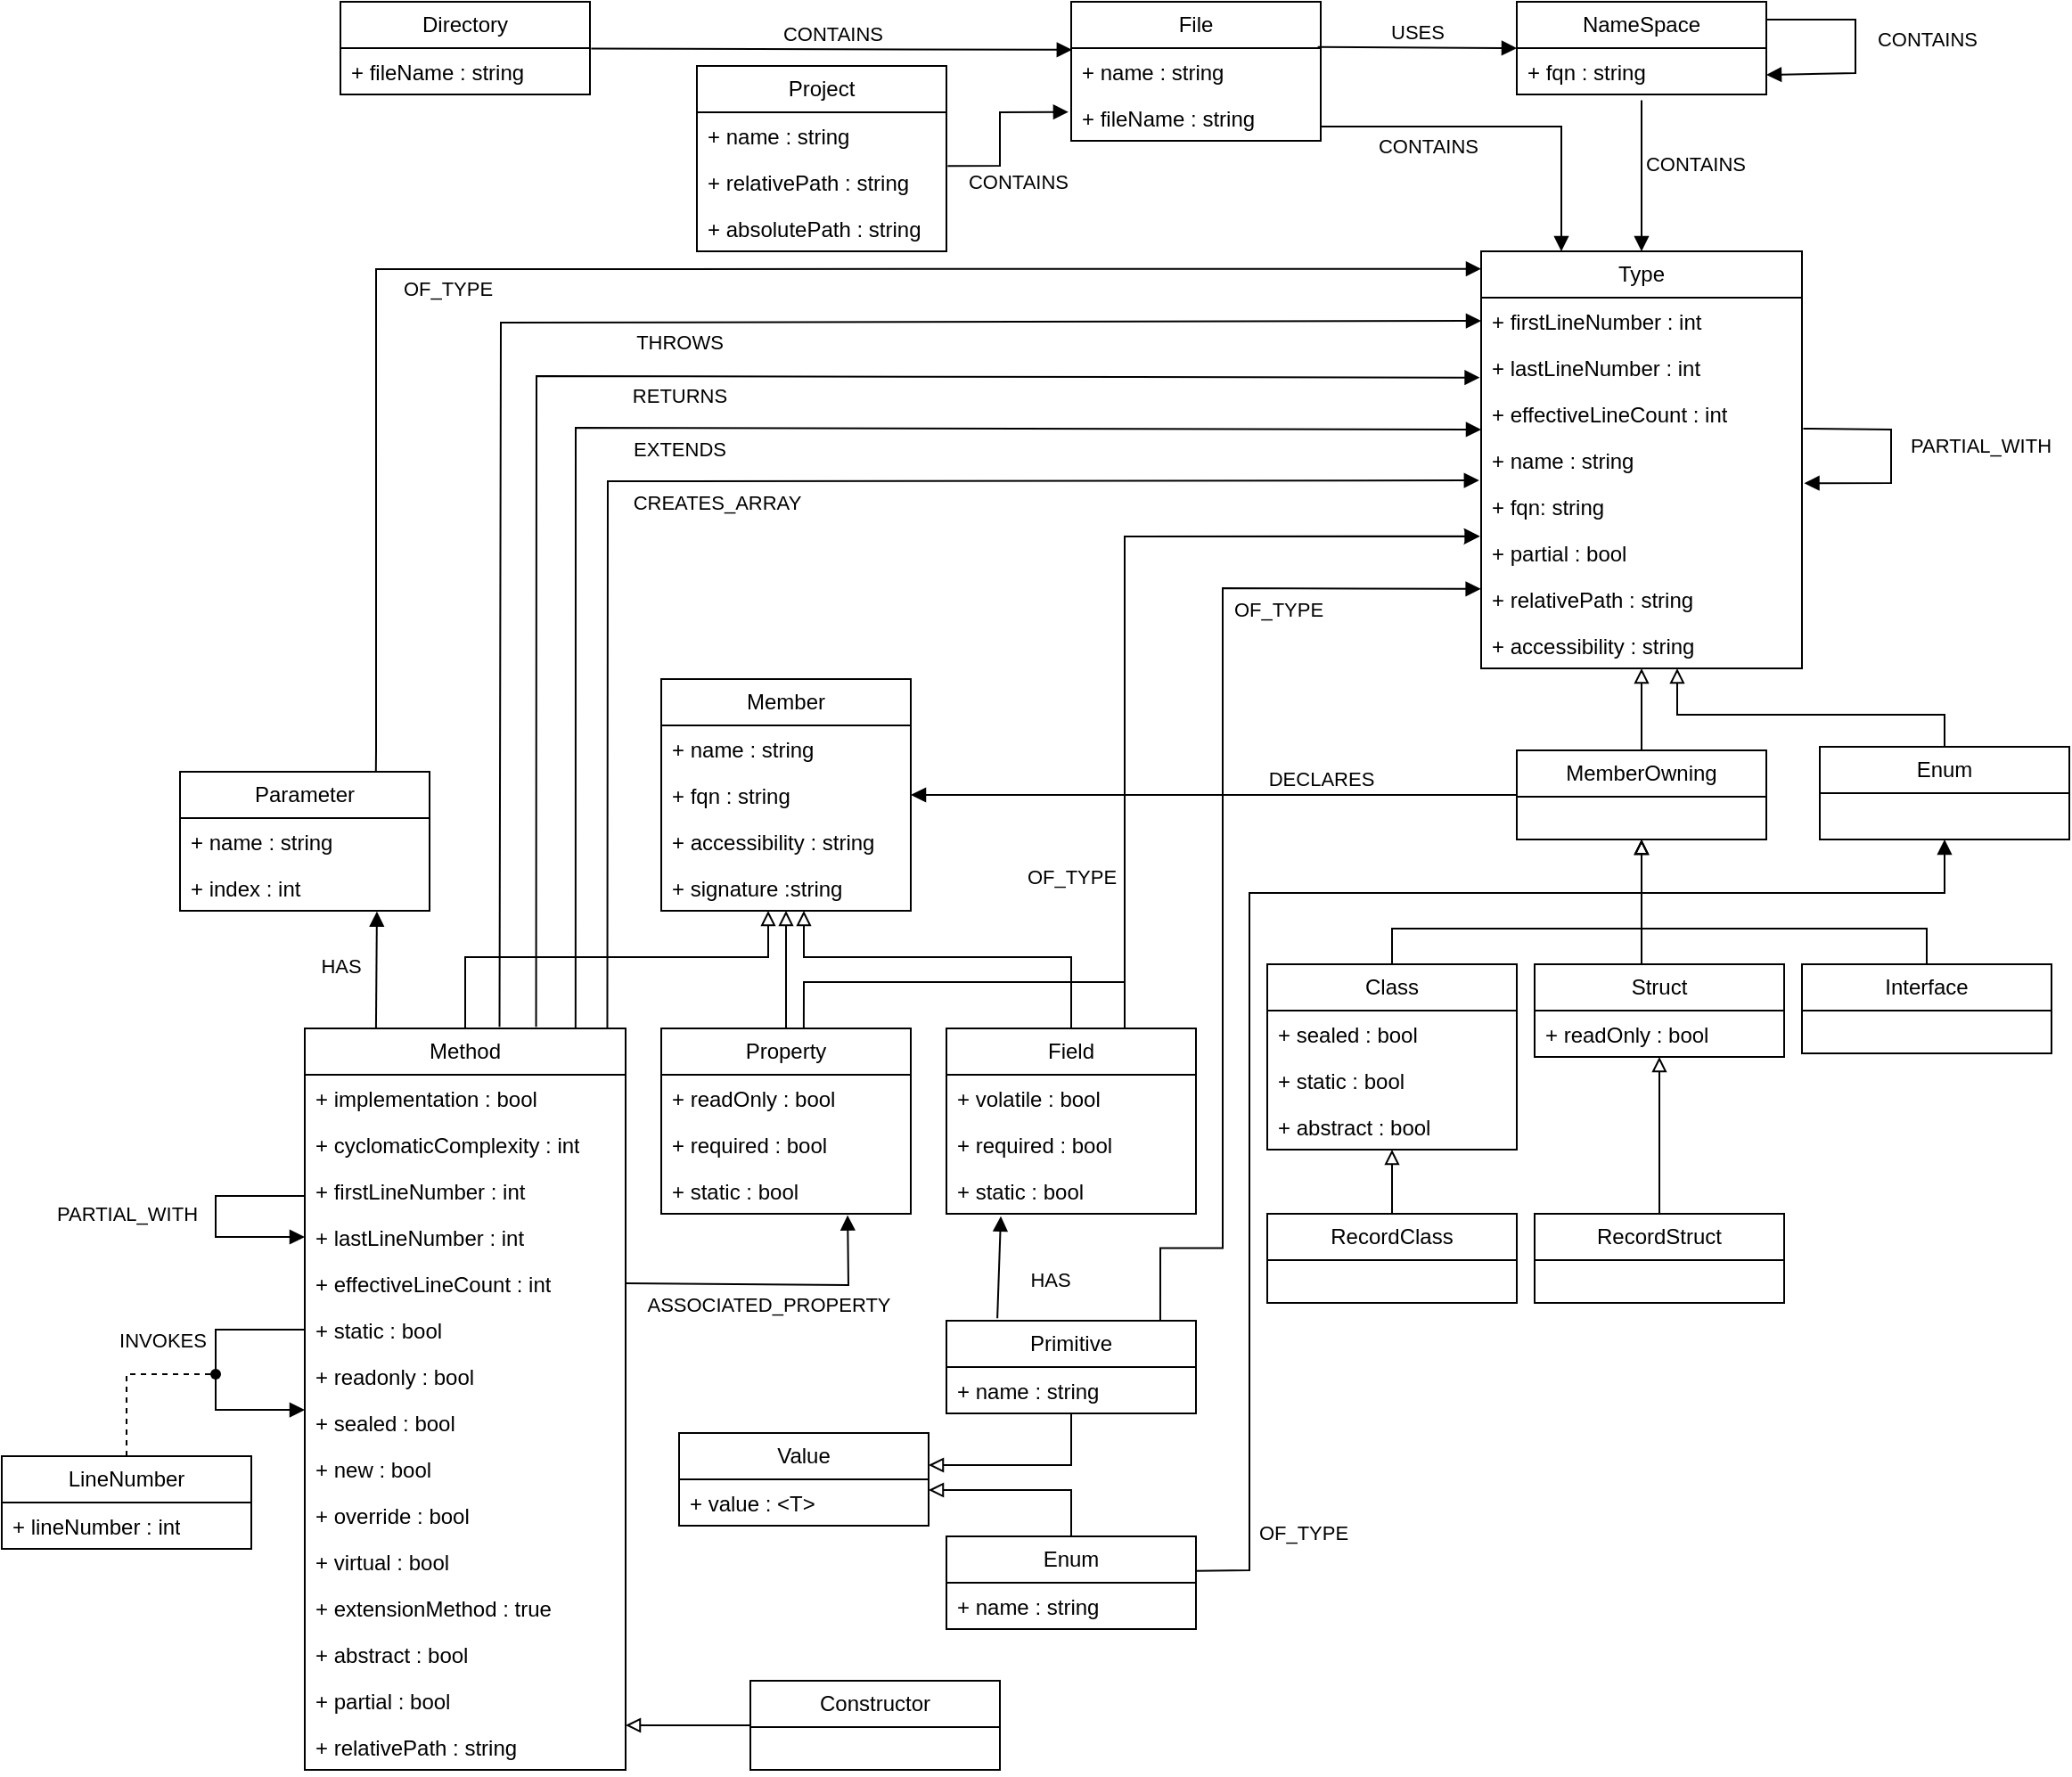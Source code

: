 <mxfile version="24.4.0" type="device">
  <diagram id="C5RBs43oDa-KdzZeNtuy" name="Page-1">
    <mxGraphModel dx="2389" dy="2014" grid="1" gridSize="10" guides="1" tooltips="1" connect="1" arrows="1" fold="1" page="1" pageScale="1" pageWidth="827" pageHeight="1169" math="0" shadow="0">
      <root>
        <mxCell id="WIyWlLk6GJQsqaUBKTNV-0" />
        <mxCell id="WIyWlLk6GJQsqaUBKTNV-1" parent="WIyWlLk6GJQsqaUBKTNV-0" />
        <mxCell id="BYFHXTLkIRluyruA3xxx-0" value="Type" style="swimlane;fontStyle=0;childLayout=stackLayout;horizontal=1;startSize=26;fillColor=none;horizontalStack=0;resizeParent=1;resizeParentMax=0;resizeLast=0;collapsible=1;marginBottom=0;whiteSpace=wrap;html=1;" parent="WIyWlLk6GJQsqaUBKTNV-1" vertex="1">
          <mxGeometry x="120" y="-20" width="180" height="234" as="geometry" />
        </mxCell>
        <mxCell id="BYFHXTLkIRluyruA3xxx-3" value="+ firstLineNumber : int" style="text;strokeColor=none;fillColor=none;align=left;verticalAlign=top;spacingLeft=4;spacingRight=4;overflow=hidden;rotatable=0;points=[[0,0.5],[1,0.5]];portConstraint=eastwest;whiteSpace=wrap;html=1;" parent="BYFHXTLkIRluyruA3xxx-0" vertex="1">
          <mxGeometry y="26" width="180" height="26" as="geometry" />
        </mxCell>
        <mxCell id="BYFHXTLkIRluyruA3xxx-2" value="+ lastLineNumber : int" style="text;strokeColor=none;fillColor=none;align=left;verticalAlign=top;spacingLeft=4;spacingRight=4;overflow=hidden;rotatable=0;points=[[0,0.5],[1,0.5]];portConstraint=eastwest;whiteSpace=wrap;html=1;" parent="BYFHXTLkIRluyruA3xxx-0" vertex="1">
          <mxGeometry y="52" width="180" height="26" as="geometry" />
        </mxCell>
        <mxCell id="BYFHXTLkIRluyruA3xxx-1" value="+ effectiveLineCount : int" style="text;strokeColor=none;fillColor=none;align=left;verticalAlign=top;spacingLeft=4;spacingRight=4;overflow=hidden;rotatable=0;points=[[0,0.5],[1,0.5]];portConstraint=eastwest;whiteSpace=wrap;html=1;" parent="BYFHXTLkIRluyruA3xxx-0" vertex="1">
          <mxGeometry y="78" width="180" height="26" as="geometry" />
        </mxCell>
        <mxCell id="BYFHXTLkIRluyruA3xxx-56" value="+ name : string" style="text;strokeColor=none;fillColor=none;align=left;verticalAlign=top;spacingLeft=4;spacingRight=4;overflow=hidden;rotatable=0;points=[[0,0.5],[1,0.5]];portConstraint=eastwest;whiteSpace=wrap;html=1;" parent="BYFHXTLkIRluyruA3xxx-0" vertex="1">
          <mxGeometry y="104" width="180" height="26" as="geometry" />
        </mxCell>
        <mxCell id="BYFHXTLkIRluyruA3xxx-57" value="+ fqn: string" style="text;strokeColor=none;fillColor=none;align=left;verticalAlign=top;spacingLeft=4;spacingRight=4;overflow=hidden;rotatable=0;points=[[0,0.5],[1,0.5]];portConstraint=eastwest;whiteSpace=wrap;html=1;" parent="BYFHXTLkIRluyruA3xxx-0" vertex="1">
          <mxGeometry y="130" width="180" height="26" as="geometry" />
        </mxCell>
        <mxCell id="BYFHXTLkIRluyruA3xxx-58" value="+ partial : bool" style="text;strokeColor=none;fillColor=none;align=left;verticalAlign=top;spacingLeft=4;spacingRight=4;overflow=hidden;rotatable=0;points=[[0,0.5],[1,0.5]];portConstraint=eastwest;whiteSpace=wrap;html=1;" parent="BYFHXTLkIRluyruA3xxx-0" vertex="1">
          <mxGeometry y="156" width="180" height="26" as="geometry" />
        </mxCell>
        <mxCell id="BYFHXTLkIRluyruA3xxx-59" value="+ relativePath : string" style="text;strokeColor=none;fillColor=none;align=left;verticalAlign=top;spacingLeft=4;spacingRight=4;overflow=hidden;rotatable=0;points=[[0,0.5],[1,0.5]];portConstraint=eastwest;whiteSpace=wrap;html=1;" parent="BYFHXTLkIRluyruA3xxx-0" vertex="1">
          <mxGeometry y="182" width="180" height="26" as="geometry" />
        </mxCell>
        <mxCell id="BYFHXTLkIRluyruA3xxx-60" value="+ accessibility : string" style="text;strokeColor=none;fillColor=none;align=left;verticalAlign=top;spacingLeft=4;spacingRight=4;overflow=hidden;rotatable=0;points=[[0,0.5],[1,0.5]];portConstraint=eastwest;whiteSpace=wrap;html=1;" parent="BYFHXTLkIRluyruA3xxx-0" vertex="1">
          <mxGeometry y="208" width="180" height="26" as="geometry" />
        </mxCell>
        <mxCell id="BYFHXTLkIRluyruA3xxx-169" value="PARTIAL_WITH" style="html=1;verticalAlign=bottom;endArrow=block;curved=0;rounded=0;exitX=1.004;exitY=0.825;exitDx=0;exitDy=0;exitPerimeter=0;entryX=1.007;entryY=1.004;entryDx=0;entryDy=0;entryPerimeter=0;" parent="BYFHXTLkIRluyruA3xxx-0" source="BYFHXTLkIRluyruA3xxx-1" target="BYFHXTLkIRluyruA3xxx-56" edge="1">
          <mxGeometry x="0.051" y="50" width="80" relative="1" as="geometry">
            <mxPoint x="200" y="120" as="sourcePoint" />
            <mxPoint x="280" y="120" as="targetPoint" />
            <Array as="points">
              <mxPoint x="230" y="100" />
              <mxPoint x="230" y="130" />
            </Array>
            <mxPoint as="offset" />
          </mxGeometry>
        </mxCell>
        <mxCell id="BYFHXTLkIRluyruA3xxx-19" style="edgeStyle=orthogonalEdgeStyle;rounded=0;orthogonalLoop=1;jettySize=auto;html=1;endArrow=block;endFill=0;" parent="WIyWlLk6GJQsqaUBKTNV-1" source="BYFHXTLkIRluyruA3xxx-14" target="BYFHXTLkIRluyruA3xxx-0" edge="1">
          <mxGeometry relative="1" as="geometry" />
        </mxCell>
        <mxCell id="BYFHXTLkIRluyruA3xxx-14" value="Member&lt;span style=&quot;background-color: initial;&quot;&gt;Owning&lt;/span&gt;" style="swimlane;fontStyle=0;childLayout=stackLayout;horizontal=1;startSize=26;fillColor=none;horizontalStack=0;resizeParent=1;resizeParentMax=0;resizeLast=0;collapsible=1;marginBottom=0;whiteSpace=wrap;html=1;" parent="WIyWlLk6GJQsqaUBKTNV-1" vertex="1">
          <mxGeometry x="140" y="260" width="140" height="50" as="geometry" />
        </mxCell>
        <mxCell id="BYFHXTLkIRluyruA3xxx-32" style="edgeStyle=orthogonalEdgeStyle;rounded=0;orthogonalLoop=1;jettySize=auto;html=1;endArrow=block;endFill=0;" parent="WIyWlLk6GJQsqaUBKTNV-1" source="BYFHXTLkIRluyruA3xxx-20" target="BYFHXTLkIRluyruA3xxx-23" edge="1">
          <mxGeometry relative="1" as="geometry" />
        </mxCell>
        <mxCell id="BYFHXTLkIRluyruA3xxx-20" value="RecordClass" style="swimlane;fontStyle=0;childLayout=stackLayout;horizontal=1;startSize=26;fillColor=none;horizontalStack=0;resizeParent=1;resizeParentMax=0;resizeLast=0;collapsible=1;marginBottom=0;whiteSpace=wrap;html=1;" parent="WIyWlLk6GJQsqaUBKTNV-1" vertex="1">
          <mxGeometry y="520" width="140" height="50" as="geometry" />
        </mxCell>
        <mxCell id="BYFHXTLkIRluyruA3xxx-30" style="edgeStyle=orthogonalEdgeStyle;rounded=0;orthogonalLoop=1;jettySize=auto;html=1;exitX=0.5;exitY=0;exitDx=0;exitDy=0;endArrow=block;endFill=0;" parent="WIyWlLk6GJQsqaUBKTNV-1" source="BYFHXTLkIRluyruA3xxx-21" target="BYFHXTLkIRluyruA3xxx-14" edge="1">
          <mxGeometry relative="1" as="geometry">
            <Array as="points">
              <mxPoint x="370" y="360" />
              <mxPoint x="210" y="360" />
            </Array>
          </mxGeometry>
        </mxCell>
        <mxCell id="BYFHXTLkIRluyruA3xxx-21" value="Interface" style="swimlane;fontStyle=0;childLayout=stackLayout;horizontal=1;startSize=26;fillColor=none;horizontalStack=0;resizeParent=1;resizeParentMax=0;resizeLast=0;collapsible=1;marginBottom=0;whiteSpace=wrap;html=1;" parent="WIyWlLk6GJQsqaUBKTNV-1" vertex="1">
          <mxGeometry x="300" y="380" width="140" height="50" as="geometry" />
        </mxCell>
        <mxCell id="BYFHXTLkIRluyruA3xxx-28" style="edgeStyle=orthogonalEdgeStyle;rounded=0;orthogonalLoop=1;jettySize=auto;html=1;endArrow=block;endFill=0;" parent="WIyWlLk6GJQsqaUBKTNV-1" source="BYFHXTLkIRluyruA3xxx-22" target="BYFHXTLkIRluyruA3xxx-14" edge="1">
          <mxGeometry relative="1" as="geometry">
            <Array as="points">
              <mxPoint x="210" y="360" />
              <mxPoint x="210" y="360" />
            </Array>
          </mxGeometry>
        </mxCell>
        <mxCell id="BYFHXTLkIRluyruA3xxx-22" value="Struct" style="swimlane;fontStyle=0;childLayout=stackLayout;horizontal=1;startSize=26;fillColor=none;horizontalStack=0;resizeParent=1;resizeParentMax=0;resizeLast=0;collapsible=1;marginBottom=0;whiteSpace=wrap;html=1;" parent="WIyWlLk6GJQsqaUBKTNV-1" vertex="1">
          <mxGeometry x="150" y="380" width="140" height="52" as="geometry" />
        </mxCell>
        <mxCell id="BYFHXTLkIRluyruA3xxx-41" value="+ readOnly : bool" style="text;strokeColor=none;fillColor=none;align=left;verticalAlign=top;spacingLeft=4;spacingRight=4;overflow=hidden;rotatable=0;points=[[0,0.5],[1,0.5]];portConstraint=eastwest;whiteSpace=wrap;html=1;" parent="BYFHXTLkIRluyruA3xxx-22" vertex="1">
          <mxGeometry y="26" width="140" height="26" as="geometry" />
        </mxCell>
        <mxCell id="BYFHXTLkIRluyruA3xxx-29" style="edgeStyle=orthogonalEdgeStyle;rounded=0;orthogonalLoop=1;jettySize=auto;html=1;endArrow=block;endFill=0;" parent="WIyWlLk6GJQsqaUBKTNV-1" source="BYFHXTLkIRluyruA3xxx-23" target="BYFHXTLkIRluyruA3xxx-14" edge="1">
          <mxGeometry relative="1" as="geometry">
            <Array as="points">
              <mxPoint x="70" y="360" />
              <mxPoint x="210" y="360" />
            </Array>
          </mxGeometry>
        </mxCell>
        <mxCell id="BYFHXTLkIRluyruA3xxx-23" value="Class" style="swimlane;fontStyle=0;childLayout=stackLayout;horizontal=1;startSize=26;fillColor=none;horizontalStack=0;resizeParent=1;resizeParentMax=0;resizeLast=0;collapsible=1;marginBottom=0;whiteSpace=wrap;html=1;" parent="WIyWlLk6GJQsqaUBKTNV-1" vertex="1">
          <mxGeometry y="380" width="140" height="104" as="geometry" />
        </mxCell>
        <mxCell id="BYFHXTLkIRluyruA3xxx-43" value="+ sealed : bool&lt;div&gt;&lt;br&gt;&lt;/div&gt;" style="text;strokeColor=none;fillColor=none;align=left;verticalAlign=top;spacingLeft=4;spacingRight=4;overflow=hidden;rotatable=0;points=[[0,0.5],[1,0.5]];portConstraint=eastwest;whiteSpace=wrap;html=1;" parent="BYFHXTLkIRluyruA3xxx-23" vertex="1">
          <mxGeometry y="26" width="140" height="26" as="geometry" />
        </mxCell>
        <mxCell id="BYFHXTLkIRluyruA3xxx-47" value="&lt;div&gt;+ s&lt;span style=&quot;background-color: initial;&quot;&gt;tatic : bool&lt;/span&gt;&lt;/div&gt;" style="text;strokeColor=none;fillColor=none;align=left;verticalAlign=top;spacingLeft=4;spacingRight=4;overflow=hidden;rotatable=0;points=[[0,0.5],[1,0.5]];portConstraint=eastwest;whiteSpace=wrap;html=1;" parent="BYFHXTLkIRluyruA3xxx-23" vertex="1">
          <mxGeometry y="52" width="140" height="26" as="geometry" />
        </mxCell>
        <mxCell id="BYFHXTLkIRluyruA3xxx-48" value="&lt;div&gt;+ abstract : bool&lt;/div&gt;" style="text;strokeColor=none;fillColor=none;align=left;verticalAlign=top;spacingLeft=4;spacingRight=4;overflow=hidden;rotatable=0;points=[[0,0.5],[1,0.5]];portConstraint=eastwest;whiteSpace=wrap;html=1;" parent="BYFHXTLkIRluyruA3xxx-23" vertex="1">
          <mxGeometry y="78" width="140" height="26" as="geometry" />
        </mxCell>
        <mxCell id="BYFHXTLkIRluyruA3xxx-31" style="edgeStyle=orthogonalEdgeStyle;rounded=0;orthogonalLoop=1;jettySize=auto;html=1;endArrow=block;endFill=0;" parent="WIyWlLk6GJQsqaUBKTNV-1" source="BYFHXTLkIRluyruA3xxx-24" target="BYFHXTLkIRluyruA3xxx-22" edge="1">
          <mxGeometry relative="1" as="geometry" />
        </mxCell>
        <mxCell id="BYFHXTLkIRluyruA3xxx-24" value="RecordStruct" style="swimlane;fontStyle=0;childLayout=stackLayout;horizontal=1;startSize=26;fillColor=none;horizontalStack=0;resizeParent=1;resizeParentMax=0;resizeLast=0;collapsible=1;marginBottom=0;whiteSpace=wrap;html=1;" parent="WIyWlLk6GJQsqaUBKTNV-1" vertex="1">
          <mxGeometry x="150" y="520" width="140" height="50" as="geometry" />
        </mxCell>
        <mxCell id="BYFHXTLkIRluyruA3xxx-50" value="Member" style="swimlane;fontStyle=0;childLayout=stackLayout;horizontal=1;startSize=26;fillColor=none;horizontalStack=0;resizeParent=1;resizeParentMax=0;resizeLast=0;collapsible=1;marginBottom=0;whiteSpace=wrap;html=1;" parent="WIyWlLk6GJQsqaUBKTNV-1" vertex="1">
          <mxGeometry x="-340" y="220" width="140" height="130" as="geometry" />
        </mxCell>
        <mxCell id="BYFHXTLkIRluyruA3xxx-52" value="+ name : string" style="text;strokeColor=none;fillColor=none;align=left;verticalAlign=top;spacingLeft=4;spacingRight=4;overflow=hidden;rotatable=0;points=[[0,0.5],[1,0.5]];portConstraint=eastwest;whiteSpace=wrap;html=1;" parent="BYFHXTLkIRluyruA3xxx-50" vertex="1">
          <mxGeometry y="26" width="140" height="26" as="geometry" />
        </mxCell>
        <mxCell id="BYFHXTLkIRluyruA3xxx-79" value="+ fqn : string" style="text;strokeColor=none;fillColor=none;align=left;verticalAlign=top;spacingLeft=4;spacingRight=4;overflow=hidden;rotatable=0;points=[[0,0.5],[1,0.5]];portConstraint=eastwest;whiteSpace=wrap;html=1;" parent="BYFHXTLkIRluyruA3xxx-50" vertex="1">
          <mxGeometry y="52" width="140" height="26" as="geometry" />
        </mxCell>
        <mxCell id="BYFHXTLkIRluyruA3xxx-80" value="+ accessibility : string" style="text;strokeColor=none;fillColor=none;align=left;verticalAlign=top;spacingLeft=4;spacingRight=4;overflow=hidden;rotatable=0;points=[[0,0.5],[1,0.5]];portConstraint=eastwest;whiteSpace=wrap;html=1;" parent="BYFHXTLkIRluyruA3xxx-50" vertex="1">
          <mxGeometry y="78" width="140" height="26" as="geometry" />
        </mxCell>
        <mxCell id="BYFHXTLkIRluyruA3xxx-81" value="+ signature :string" style="text;strokeColor=none;fillColor=none;align=left;verticalAlign=top;spacingLeft=4;spacingRight=4;overflow=hidden;rotatable=0;points=[[0,0.5],[1,0.5]];portConstraint=eastwest;whiteSpace=wrap;html=1;" parent="BYFHXTLkIRluyruA3xxx-50" vertex="1">
          <mxGeometry y="104" width="140" height="26" as="geometry" />
        </mxCell>
        <mxCell id="BYFHXTLkIRluyruA3xxx-55" value="DECLARES" style="html=1;verticalAlign=bottom;endArrow=block;curved=0;rounded=0;" parent="WIyWlLk6GJQsqaUBKTNV-1" source="BYFHXTLkIRluyruA3xxx-14" target="BYFHXTLkIRluyruA3xxx-50" edge="1">
          <mxGeometry x="-0.353" width="80" relative="1" as="geometry">
            <mxPoint x="-70" y="290" as="sourcePoint" />
            <mxPoint x="10" y="290" as="targetPoint" />
            <mxPoint as="offset" />
          </mxGeometry>
        </mxCell>
        <mxCell id="BYFHXTLkIRluyruA3xxx-77" style="edgeStyle=orthogonalEdgeStyle;rounded=0;orthogonalLoop=1;jettySize=auto;html=1;endArrow=block;endFill=0;" parent="WIyWlLk6GJQsqaUBKTNV-1" source="BYFHXTLkIRluyruA3xxx-63" target="BYFHXTLkIRluyruA3xxx-50" edge="1">
          <mxGeometry relative="1" as="geometry">
            <Array as="points">
              <mxPoint x="-110" y="376" />
              <mxPoint x="-260" y="376" />
            </Array>
          </mxGeometry>
        </mxCell>
        <mxCell id="BYFHXTLkIRluyruA3xxx-83" style="edgeStyle=orthogonalEdgeStyle;rounded=0;orthogonalLoop=1;jettySize=auto;html=1;entryX=-0.004;entryY=0.153;entryDx=0;entryDy=0;entryPerimeter=0;exitX=0.75;exitY=0;exitDx=0;exitDy=0;" parent="WIyWlLk6GJQsqaUBKTNV-1" source="BYFHXTLkIRluyruA3xxx-63" target="BYFHXTLkIRluyruA3xxx-58" edge="1">
          <mxGeometry relative="1" as="geometry">
            <mxPoint x="-100" y="402" as="sourcePoint" />
            <mxPoint x="100" y="130" as="targetPoint" />
            <Array as="points">
              <mxPoint x="-80" y="416" />
              <mxPoint x="-80" y="140" />
            </Array>
          </mxGeometry>
        </mxCell>
        <mxCell id="BYFHXTLkIRluyruA3xxx-63" value="Field" style="swimlane;fontStyle=0;childLayout=stackLayout;horizontal=1;startSize=26;fillColor=none;horizontalStack=0;resizeParent=1;resizeParentMax=0;resizeLast=0;collapsible=1;marginBottom=0;whiteSpace=wrap;html=1;" parent="WIyWlLk6GJQsqaUBKTNV-1" vertex="1">
          <mxGeometry x="-180" y="416" width="140" height="104" as="geometry" />
        </mxCell>
        <mxCell id="BYFHXTLkIRluyruA3xxx-64" value="+ volatile : bool" style="text;strokeColor=none;fillColor=none;align=left;verticalAlign=top;spacingLeft=4;spacingRight=4;overflow=hidden;rotatable=0;points=[[0,0.5],[1,0.5]];portConstraint=eastwest;whiteSpace=wrap;html=1;" parent="BYFHXTLkIRluyruA3xxx-63" vertex="1">
          <mxGeometry y="26" width="140" height="26" as="geometry" />
        </mxCell>
        <mxCell id="BYFHXTLkIRluyruA3xxx-65" value="+ required : bool" style="text;strokeColor=none;fillColor=none;align=left;verticalAlign=top;spacingLeft=4;spacingRight=4;overflow=hidden;rotatable=0;points=[[0,0.5],[1,0.5]];portConstraint=eastwest;whiteSpace=wrap;html=1;" parent="BYFHXTLkIRluyruA3xxx-63" vertex="1">
          <mxGeometry y="52" width="140" height="26" as="geometry" />
        </mxCell>
        <mxCell id="BYFHXTLkIRluyruA3xxx-66" value="+ static : bool" style="text;strokeColor=none;fillColor=none;align=left;verticalAlign=top;spacingLeft=4;spacingRight=4;overflow=hidden;rotatable=0;points=[[0,0.5],[1,0.5]];portConstraint=eastwest;whiteSpace=wrap;html=1;" parent="BYFHXTLkIRluyruA3xxx-63" vertex="1">
          <mxGeometry y="78" width="140" height="26" as="geometry" />
        </mxCell>
        <mxCell id="BYFHXTLkIRluyruA3xxx-76" style="edgeStyle=orthogonalEdgeStyle;rounded=0;orthogonalLoop=1;jettySize=auto;html=1;endArrow=block;endFill=0;" parent="WIyWlLk6GJQsqaUBKTNV-1" source="BYFHXTLkIRluyruA3xxx-67" target="BYFHXTLkIRluyruA3xxx-50" edge="1">
          <mxGeometry relative="1" as="geometry">
            <Array as="points">
              <mxPoint x="-270" y="396" />
              <mxPoint x="-270" y="396" />
            </Array>
          </mxGeometry>
        </mxCell>
        <mxCell id="BYFHXTLkIRluyruA3xxx-67" value="Property" style="swimlane;fontStyle=0;childLayout=stackLayout;horizontal=1;startSize=26;fillColor=none;horizontalStack=0;resizeParent=1;resizeParentMax=0;resizeLast=0;collapsible=1;marginBottom=0;whiteSpace=wrap;html=1;" parent="WIyWlLk6GJQsqaUBKTNV-1" vertex="1">
          <mxGeometry x="-340" y="416" width="140" height="104" as="geometry" />
        </mxCell>
        <mxCell id="BYFHXTLkIRluyruA3xxx-68" value="+ readOnly : bool" style="text;strokeColor=none;fillColor=none;align=left;verticalAlign=top;spacingLeft=4;spacingRight=4;overflow=hidden;rotatable=0;points=[[0,0.5],[1,0.5]];portConstraint=eastwest;whiteSpace=wrap;html=1;" parent="BYFHXTLkIRluyruA3xxx-67" vertex="1">
          <mxGeometry y="26" width="140" height="26" as="geometry" />
        </mxCell>
        <mxCell id="BYFHXTLkIRluyruA3xxx-69" value="+ required : bool" style="text;strokeColor=none;fillColor=none;align=left;verticalAlign=top;spacingLeft=4;spacingRight=4;overflow=hidden;rotatable=0;points=[[0,0.5],[1,0.5]];portConstraint=eastwest;whiteSpace=wrap;html=1;" parent="BYFHXTLkIRluyruA3xxx-67" vertex="1">
          <mxGeometry y="52" width="140" height="26" as="geometry" />
        </mxCell>
        <mxCell id="BYFHXTLkIRluyruA3xxx-70" value="+ static : bool" style="text;strokeColor=none;fillColor=none;align=left;verticalAlign=top;spacingLeft=4;spacingRight=4;overflow=hidden;rotatable=0;points=[[0,0.5],[1,0.5]];portConstraint=eastwest;whiteSpace=wrap;html=1;" parent="BYFHXTLkIRluyruA3xxx-67" vertex="1">
          <mxGeometry y="78" width="140" height="26" as="geometry" />
        </mxCell>
        <mxCell id="BYFHXTLkIRluyruA3xxx-78" style="edgeStyle=orthogonalEdgeStyle;rounded=0;orthogonalLoop=1;jettySize=auto;html=1;endArrow=block;endFill=0;" parent="WIyWlLk6GJQsqaUBKTNV-1" source="BYFHXTLkIRluyruA3xxx-71" target="BYFHXTLkIRluyruA3xxx-50" edge="1">
          <mxGeometry relative="1" as="geometry">
            <Array as="points">
              <mxPoint x="-450" y="376" />
              <mxPoint x="-280" y="376" />
            </Array>
          </mxGeometry>
        </mxCell>
        <mxCell id="BYFHXTLkIRluyruA3xxx-71" value="Method" style="swimlane;fontStyle=0;childLayout=stackLayout;horizontal=1;startSize=26;fillColor=none;horizontalStack=0;resizeParent=1;resizeParentMax=0;resizeLast=0;collapsible=1;marginBottom=0;whiteSpace=wrap;html=1;" parent="WIyWlLk6GJQsqaUBKTNV-1" vertex="1">
          <mxGeometry x="-540" y="416" width="180" height="416" as="geometry" />
        </mxCell>
        <mxCell id="BYFHXTLkIRluyruA3xxx-72" value="+ implementation : bool" style="text;strokeColor=none;fillColor=none;align=left;verticalAlign=top;spacingLeft=4;spacingRight=4;overflow=hidden;rotatable=0;points=[[0,0.5],[1,0.5]];portConstraint=eastwest;whiteSpace=wrap;html=1;" parent="BYFHXTLkIRluyruA3xxx-71" vertex="1">
          <mxGeometry y="26" width="180" height="26" as="geometry" />
        </mxCell>
        <mxCell id="BYFHXTLkIRluyruA3xxx-73" value="+ cyclomaticComplexity : int" style="text;strokeColor=none;fillColor=none;align=left;verticalAlign=top;spacingLeft=4;spacingRight=4;overflow=hidden;rotatable=0;points=[[0,0.5],[1,0.5]];portConstraint=eastwest;whiteSpace=wrap;html=1;" parent="BYFHXTLkIRluyruA3xxx-71" vertex="1">
          <mxGeometry y="52" width="180" height="26" as="geometry" />
        </mxCell>
        <mxCell id="BYFHXTLkIRluyruA3xxx-74" value="+ firstLineNumber : int" style="text;strokeColor=none;fillColor=none;align=left;verticalAlign=top;spacingLeft=4;spacingRight=4;overflow=hidden;rotatable=0;points=[[0,0.5],[1,0.5]];portConstraint=eastwest;whiteSpace=wrap;html=1;" parent="BYFHXTLkIRluyruA3xxx-71" vertex="1">
          <mxGeometry y="78" width="180" height="26" as="geometry" />
        </mxCell>
        <mxCell id="BYFHXTLkIRluyruA3xxx-85" value="+ lastLineNumber : int" style="text;strokeColor=none;fillColor=none;align=left;verticalAlign=top;spacingLeft=4;spacingRight=4;overflow=hidden;rotatable=0;points=[[0,0.5],[1,0.5]];portConstraint=eastwest;whiteSpace=wrap;html=1;" parent="BYFHXTLkIRluyruA3xxx-71" vertex="1">
          <mxGeometry y="104" width="180" height="26" as="geometry" />
        </mxCell>
        <mxCell id="BYFHXTLkIRluyruA3xxx-86" value="+ effectiveLineCount : int" style="text;strokeColor=none;fillColor=none;align=left;verticalAlign=top;spacingLeft=4;spacingRight=4;overflow=hidden;rotatable=0;points=[[0,0.5],[1,0.5]];portConstraint=eastwest;whiteSpace=wrap;html=1;" parent="BYFHXTLkIRluyruA3xxx-71" vertex="1">
          <mxGeometry y="130" width="180" height="26" as="geometry" />
        </mxCell>
        <mxCell id="BYFHXTLkIRluyruA3xxx-87" value="+ static : bool" style="text;strokeColor=none;fillColor=none;align=left;verticalAlign=top;spacingLeft=4;spacingRight=4;overflow=hidden;rotatable=0;points=[[0,0.5],[1,0.5]];portConstraint=eastwest;whiteSpace=wrap;html=1;" parent="BYFHXTLkIRluyruA3xxx-71" vertex="1">
          <mxGeometry y="156" width="180" height="26" as="geometry" />
        </mxCell>
        <mxCell id="BYFHXTLkIRluyruA3xxx-88" value="+ readonly : bool" style="text;strokeColor=none;fillColor=none;align=left;verticalAlign=top;spacingLeft=4;spacingRight=4;overflow=hidden;rotatable=0;points=[[0,0.5],[1,0.5]];portConstraint=eastwest;whiteSpace=wrap;html=1;" parent="BYFHXTLkIRluyruA3xxx-71" vertex="1">
          <mxGeometry y="182" width="180" height="26" as="geometry" />
        </mxCell>
        <mxCell id="BYFHXTLkIRluyruA3xxx-89" value="+ sealed : bool" style="text;strokeColor=none;fillColor=none;align=left;verticalAlign=top;spacingLeft=4;spacingRight=4;overflow=hidden;rotatable=0;points=[[0,0.5],[1,0.5]];portConstraint=eastwest;whiteSpace=wrap;html=1;" parent="BYFHXTLkIRluyruA3xxx-71" vertex="1">
          <mxGeometry y="208" width="180" height="26" as="geometry" />
        </mxCell>
        <mxCell id="BYFHXTLkIRluyruA3xxx-90" value="+ new : bool" style="text;strokeColor=none;fillColor=none;align=left;verticalAlign=top;spacingLeft=4;spacingRight=4;overflow=hidden;rotatable=0;points=[[0,0.5],[1,0.5]];portConstraint=eastwest;whiteSpace=wrap;html=1;" parent="BYFHXTLkIRluyruA3xxx-71" vertex="1">
          <mxGeometry y="234" width="180" height="26" as="geometry" />
        </mxCell>
        <mxCell id="BYFHXTLkIRluyruA3xxx-91" value="+ override : bool" style="text;strokeColor=none;fillColor=none;align=left;verticalAlign=top;spacingLeft=4;spacingRight=4;overflow=hidden;rotatable=0;points=[[0,0.5],[1,0.5]];portConstraint=eastwest;whiteSpace=wrap;html=1;" parent="BYFHXTLkIRluyruA3xxx-71" vertex="1">
          <mxGeometry y="260" width="180" height="26" as="geometry" />
        </mxCell>
        <mxCell id="BYFHXTLkIRluyruA3xxx-92" value="+ virtual : bool" style="text;strokeColor=none;fillColor=none;align=left;verticalAlign=top;spacingLeft=4;spacingRight=4;overflow=hidden;rotatable=0;points=[[0,0.5],[1,0.5]];portConstraint=eastwest;whiteSpace=wrap;html=1;" parent="BYFHXTLkIRluyruA3xxx-71" vertex="1">
          <mxGeometry y="286" width="180" height="26" as="geometry" />
        </mxCell>
        <mxCell id="BYFHXTLkIRluyruA3xxx-93" value="+ extensionMethod : true" style="text;strokeColor=none;fillColor=none;align=left;verticalAlign=top;spacingLeft=4;spacingRight=4;overflow=hidden;rotatable=0;points=[[0,0.5],[1,0.5]];portConstraint=eastwest;whiteSpace=wrap;html=1;" parent="BYFHXTLkIRluyruA3xxx-71" vertex="1">
          <mxGeometry y="312" width="180" height="26" as="geometry" />
        </mxCell>
        <mxCell id="BYFHXTLkIRluyruA3xxx-114" value="PARTIAL_WITH" style="html=1;verticalAlign=bottom;endArrow=block;curved=0;rounded=0;entryX=0;entryY=0.5;entryDx=0;entryDy=0;" parent="BYFHXTLkIRluyruA3xxx-71" target="BYFHXTLkIRluyruA3xxx-85" edge="1">
          <mxGeometry x="0.123" y="-50" width="80" relative="1" as="geometry">
            <mxPoint y="94" as="sourcePoint" />
            <mxPoint x="420" y="44" as="targetPoint" />
            <Array as="points">
              <mxPoint x="-50" y="94" />
              <mxPoint x="-50" y="117" />
            </Array>
            <mxPoint as="offset" />
          </mxGeometry>
        </mxCell>
        <mxCell id="BYFHXTLkIRluyruA3xxx-115" value="INVOKES" style="html=1;verticalAlign=bottom;endArrow=block;curved=0;rounded=0;exitX=0;exitY=0.5;exitDx=0;exitDy=0;entryX=0;entryY=0.231;entryDx=0;entryDy=0;entryPerimeter=0;" parent="BYFHXTLkIRluyruA3xxx-71" source="BYFHXTLkIRluyruA3xxx-87" target="BYFHXTLkIRluyruA3xxx-89" edge="1">
          <mxGeometry x="-0.103" y="-30" width="80" relative="1" as="geometry">
            <mxPoint x="340" y="44" as="sourcePoint" />
            <mxPoint x="420" y="44" as="targetPoint" />
            <Array as="points">
              <mxPoint x="-50" y="169" />
              <mxPoint x="-50" y="214" />
            </Array>
            <mxPoint as="offset" />
          </mxGeometry>
        </mxCell>
        <mxCell id="BYFHXTLkIRluyruA3xxx-117" value="+ abstract : bool" style="text;strokeColor=none;fillColor=none;align=left;verticalAlign=top;spacingLeft=4;spacingRight=4;overflow=hidden;rotatable=0;points=[[0,0.5],[1,0.5]];portConstraint=eastwest;whiteSpace=wrap;html=1;" parent="BYFHXTLkIRluyruA3xxx-71" vertex="1">
          <mxGeometry y="338" width="180" height="26" as="geometry" />
        </mxCell>
        <mxCell id="BYFHXTLkIRluyruA3xxx-118" value="+ partial : bool" style="text;strokeColor=none;fillColor=none;align=left;verticalAlign=top;spacingLeft=4;spacingRight=4;overflow=hidden;rotatable=0;points=[[0,0.5],[1,0.5]];portConstraint=eastwest;whiteSpace=wrap;html=1;" parent="BYFHXTLkIRluyruA3xxx-71" vertex="1">
          <mxGeometry y="364" width="180" height="26" as="geometry" />
        </mxCell>
        <mxCell id="BYFHXTLkIRluyruA3xxx-119" value="+ relativePath : string" style="text;strokeColor=none;fillColor=none;align=left;verticalAlign=top;spacingLeft=4;spacingRight=4;overflow=hidden;rotatable=0;points=[[0,0.5],[1,0.5]];portConstraint=eastwest;whiteSpace=wrap;html=1;" parent="BYFHXTLkIRluyruA3xxx-71" vertex="1">
          <mxGeometry y="390" width="180" height="26" as="geometry" />
        </mxCell>
        <mxCell id="BYFHXTLkIRluyruA3xxx-84" value="OF_TYPE" style="html=1;verticalAlign=bottom;endArrow=block;curved=0;rounded=0;exitX=0.571;exitY=-0.003;exitDx=0;exitDy=0;exitPerimeter=0;entryX=-0.004;entryY=0.148;entryDx=0;entryDy=0;entryPerimeter=0;" parent="WIyWlLk6GJQsqaUBKTNV-1" source="BYFHXTLkIRluyruA3xxx-67" target="BYFHXTLkIRluyruA3xxx-58" edge="1">
          <mxGeometry x="-0.219" y="30" width="80" relative="1" as="geometry">
            <mxPoint x="-259" y="417" as="sourcePoint" />
            <mxPoint x="110" y="150" as="targetPoint" />
            <Array as="points">
              <mxPoint x="-260" y="390" />
              <mxPoint x="-80" y="390" />
              <mxPoint x="-80" y="140" />
            </Array>
            <mxPoint as="offset" />
          </mxGeometry>
        </mxCell>
        <mxCell id="BYFHXTLkIRluyruA3xxx-111" value="EXTENDS" style="html=1;verticalAlign=bottom;endArrow=block;curved=0;rounded=0;exitX=0.844;exitY=0;exitDx=0;exitDy=0;exitPerimeter=0;" parent="WIyWlLk6GJQsqaUBKTNV-1" source="BYFHXTLkIRluyruA3xxx-71" edge="1">
          <mxGeometry x="-0.065" y="-21" width="80" relative="1" as="geometry">
            <mxPoint x="-388" y="410" as="sourcePoint" />
            <mxPoint x="120" y="80" as="targetPoint" />
            <Array as="points">
              <mxPoint x="-388" y="79" />
            </Array>
            <mxPoint as="offset" />
          </mxGeometry>
        </mxCell>
        <mxCell id="BYFHXTLkIRluyruA3xxx-112" value="RETURNS" style="html=1;verticalAlign=bottom;endArrow=block;curved=0;rounded=0;exitX=0.721;exitY=-0.002;exitDx=0;exitDy=0;entryX=-0.004;entryY=0.725;entryDx=0;entryDy=0;entryPerimeter=0;exitPerimeter=0;" parent="WIyWlLk6GJQsqaUBKTNV-1" source="BYFHXTLkIRluyruA3xxx-71" target="BYFHXTLkIRluyruA3xxx-2" edge="1">
          <mxGeometry x="-0.004" y="-20" width="80" relative="1" as="geometry">
            <mxPoint x="-540" y="130" as="sourcePoint" />
            <mxPoint x="-460" y="130" as="targetPoint" />
            <Array as="points">
              <mxPoint x="-410" y="50" />
            </Array>
            <mxPoint as="offset" />
          </mxGeometry>
        </mxCell>
        <mxCell id="BYFHXTLkIRluyruA3xxx-113" value="ASSOCIATED_PROPERTY" style="html=1;verticalAlign=bottom;endArrow=block;curved=0;rounded=0;exitX=1;exitY=0.5;exitDx=0;exitDy=0;entryX=0.747;entryY=1.031;entryDx=0;entryDy=0;entryPerimeter=0;" parent="WIyWlLk6GJQsqaUBKTNV-1" source="BYFHXTLkIRluyruA3xxx-86" target="BYFHXTLkIRluyruA3xxx-70" edge="1">
          <mxGeometry x="-0.024" y="-20" width="80" relative="1" as="geometry">
            <mxPoint x="-200" y="760" as="sourcePoint" />
            <mxPoint x="-120" y="760" as="targetPoint" />
            <Array as="points">
              <mxPoint x="-235" y="560" />
            </Array>
            <mxPoint as="offset" />
          </mxGeometry>
        </mxCell>
        <mxCell id="BYFHXTLkIRluyruA3xxx-116" value="THROWS" style="html=1;verticalAlign=bottom;endArrow=block;curved=0;rounded=0;exitX=0.607;exitY=-0.002;exitDx=0;exitDy=0;entryX=0;entryY=0.5;entryDx=0;entryDy=0;exitPerimeter=0;" parent="WIyWlLk6GJQsqaUBKTNV-1" source="BYFHXTLkIRluyruA3xxx-71" target="BYFHXTLkIRluyruA3xxx-3" edge="1">
          <mxGeometry x="0.048" y="-20" width="80" relative="1" as="geometry">
            <mxPoint x="-490" y="50" as="sourcePoint" />
            <mxPoint x="-410" y="50" as="targetPoint" />
            <Array as="points">
              <mxPoint x="-430" y="20" />
            </Array>
            <mxPoint as="offset" />
          </mxGeometry>
        </mxCell>
        <mxCell id="BYFHXTLkIRluyruA3xxx-121" style="edgeStyle=orthogonalEdgeStyle;rounded=0;orthogonalLoop=1;jettySize=auto;html=1;endArrow=block;endFill=0;" parent="WIyWlLk6GJQsqaUBKTNV-1" source="BYFHXTLkIRluyruA3xxx-120" edge="1">
          <mxGeometry relative="1" as="geometry">
            <mxPoint x="-360" y="807" as="targetPoint" />
            <Array as="points">
              <mxPoint x="-350" y="807" />
              <mxPoint x="-350" y="807" />
            </Array>
          </mxGeometry>
        </mxCell>
        <mxCell id="BYFHXTLkIRluyruA3xxx-120" value="Constructor" style="swimlane;fontStyle=0;childLayout=stackLayout;horizontal=1;startSize=26;fillColor=none;horizontalStack=0;resizeParent=1;resizeParentMax=0;resizeLast=0;collapsible=1;marginBottom=0;whiteSpace=wrap;html=1;" parent="WIyWlLk6GJQsqaUBKTNV-1" vertex="1">
          <mxGeometry x="-290" y="782" width="140" height="50" as="geometry" />
        </mxCell>
        <mxCell id="BYFHXTLkIRluyruA3xxx-122" value="Parameter" style="swimlane;fontStyle=0;childLayout=stackLayout;horizontal=1;startSize=26;fillColor=none;horizontalStack=0;resizeParent=1;resizeParentMax=0;resizeLast=0;collapsible=1;marginBottom=0;whiteSpace=wrap;html=1;" parent="WIyWlLk6GJQsqaUBKTNV-1" vertex="1">
          <mxGeometry x="-610" y="272" width="140" height="78" as="geometry" />
        </mxCell>
        <mxCell id="BYFHXTLkIRluyruA3xxx-123" value="+ name : string" style="text;strokeColor=none;fillColor=none;align=left;verticalAlign=top;spacingLeft=4;spacingRight=4;overflow=hidden;rotatable=0;points=[[0,0.5],[1,0.5]];portConstraint=eastwest;whiteSpace=wrap;html=1;" parent="BYFHXTLkIRluyruA3xxx-122" vertex="1">
          <mxGeometry y="26" width="140" height="26" as="geometry" />
        </mxCell>
        <mxCell id="BYFHXTLkIRluyruA3xxx-124" value="+ index : int" style="text;strokeColor=none;fillColor=none;align=left;verticalAlign=top;spacingLeft=4;spacingRight=4;overflow=hidden;rotatable=0;points=[[0,0.5],[1,0.5]];portConstraint=eastwest;whiteSpace=wrap;html=1;" parent="BYFHXTLkIRluyruA3xxx-122" vertex="1">
          <mxGeometry y="52" width="140" height="26" as="geometry" />
        </mxCell>
        <mxCell id="BYFHXTLkIRluyruA3xxx-126" value="HAS" style="html=1;verticalAlign=bottom;endArrow=block;curved=0;rounded=0;exitX=0.222;exitY=0.001;exitDx=0;exitDy=0;exitPerimeter=0;entryX=0.789;entryY=1.014;entryDx=0;entryDy=0;entryPerimeter=0;" parent="WIyWlLk6GJQsqaUBKTNV-1" source="BYFHXTLkIRluyruA3xxx-71" target="BYFHXTLkIRluyruA3xxx-124" edge="1">
          <mxGeometry x="-0.205" y="20" width="80" relative="1" as="geometry">
            <mxPoint x="-550" y="390" as="sourcePoint" />
            <mxPoint x="-470" y="390" as="targetPoint" />
            <mxPoint as="offset" />
          </mxGeometry>
        </mxCell>
        <mxCell id="BYFHXTLkIRluyruA3xxx-127" value="OF_TYPE" style="html=1;verticalAlign=bottom;endArrow=block;curved=0;rounded=0;entryX=0;entryY=0.042;entryDx=0;entryDy=0;entryPerimeter=0;exitX=0.785;exitY=-0.005;exitDx=0;exitDy=0;exitPerimeter=0;" parent="WIyWlLk6GJQsqaUBKTNV-1" source="BYFHXTLkIRluyruA3xxx-122" target="BYFHXTLkIRluyruA3xxx-0" edge="1">
          <mxGeometry x="-0.287" y="-20" width="80" relative="1" as="geometry">
            <mxPoint x="-380" y="170" as="sourcePoint" />
            <mxPoint x="-300" y="170" as="targetPoint" />
            <Array as="points">
              <mxPoint x="-500" y="260" />
              <mxPoint x="-500" y="-10" />
            </Array>
            <mxPoint as="offset" />
          </mxGeometry>
        </mxCell>
        <mxCell id="BYFHXTLkIRluyruA3xxx-128" value="NameSpace" style="swimlane;fontStyle=0;childLayout=stackLayout;horizontal=1;startSize=26;fillColor=none;horizontalStack=0;resizeParent=1;resizeParentMax=0;resizeLast=0;collapsible=1;marginBottom=0;whiteSpace=wrap;html=1;" parent="WIyWlLk6GJQsqaUBKTNV-1" vertex="1">
          <mxGeometry x="140" y="-160" width="140" height="52" as="geometry" />
        </mxCell>
        <mxCell id="BYFHXTLkIRluyruA3xxx-130" value="+ fqn : string" style="text;strokeColor=none;fillColor=none;align=left;verticalAlign=top;spacingLeft=4;spacingRight=4;overflow=hidden;rotatable=0;points=[[0,0.5],[1,0.5]];portConstraint=eastwest;whiteSpace=wrap;html=1;" parent="BYFHXTLkIRluyruA3xxx-128" vertex="1">
          <mxGeometry y="26" width="140" height="26" as="geometry" />
        </mxCell>
        <mxCell id="BYFHXTLkIRluyruA3xxx-132" value="CONTAINS" style="html=1;verticalAlign=bottom;endArrow=block;curved=0;rounded=0;entryX=0.5;entryY=0;entryDx=0;entryDy=0;exitX=0.5;exitY=1.123;exitDx=0;exitDy=0;exitPerimeter=0;" parent="WIyWlLk6GJQsqaUBKTNV-1" source="BYFHXTLkIRluyruA3xxx-130" target="BYFHXTLkIRluyruA3xxx-0" edge="1">
          <mxGeometry x="0.057" y="30" width="80" relative="1" as="geometry">
            <mxPoint x="150" y="-80" as="sourcePoint" />
            <mxPoint x="230" y="-80" as="targetPoint" />
            <mxPoint as="offset" />
          </mxGeometry>
        </mxCell>
        <mxCell id="BYFHXTLkIRluyruA3xxx-134" value="CREATES_ARRAY" style="html=1;verticalAlign=bottom;endArrow=block;curved=0;rounded=0;entryX=-0.006;entryY=0.944;entryDx=0;entryDy=0;entryPerimeter=0;exitX=0.943;exitY=0.001;exitDx=0;exitDy=0;exitPerimeter=0;" parent="WIyWlLk6GJQsqaUBKTNV-1" source="BYFHXTLkIRluyruA3xxx-71" target="BYFHXTLkIRluyruA3xxx-56" edge="1">
          <mxGeometry x="-0.074" y="-21" width="80" relative="1" as="geometry">
            <mxPoint x="-30" y="110" as="sourcePoint" />
            <mxPoint x="50" y="110" as="targetPoint" />
            <Array as="points">
              <mxPoint x="-370" y="109" />
            </Array>
            <mxPoint as="offset" />
          </mxGeometry>
        </mxCell>
        <mxCell id="BYFHXTLkIRluyruA3xxx-140" style="edgeStyle=orthogonalEdgeStyle;rounded=0;orthogonalLoop=1;jettySize=auto;html=1;endArrow=block;endFill=0;" parent="WIyWlLk6GJQsqaUBKTNV-1" source="BYFHXTLkIRluyruA3xxx-135" target="BYFHXTLkIRluyruA3xxx-0" edge="1">
          <mxGeometry relative="1" as="geometry">
            <Array as="points">
              <mxPoint x="380" y="240" />
              <mxPoint x="230" y="240" />
            </Array>
          </mxGeometry>
        </mxCell>
        <mxCell id="BYFHXTLkIRluyruA3xxx-135" value="Enum" style="swimlane;fontStyle=0;childLayout=stackLayout;horizontal=1;startSize=26;fillColor=none;horizontalStack=0;resizeParent=1;resizeParentMax=0;resizeLast=0;collapsible=1;marginBottom=0;whiteSpace=wrap;html=1;" parent="WIyWlLk6GJQsqaUBKTNV-1" vertex="1">
          <mxGeometry x="310" y="258" width="140" height="52" as="geometry" />
        </mxCell>
        <mxCell id="BYFHXTLkIRluyruA3xxx-146" style="edgeStyle=orthogonalEdgeStyle;rounded=0;orthogonalLoop=1;jettySize=auto;html=1;endArrow=block;endFill=0;" parent="WIyWlLk6GJQsqaUBKTNV-1" source="BYFHXTLkIRluyruA3xxx-139" target="BYFHXTLkIRluyruA3xxx-141" edge="1">
          <mxGeometry relative="1" as="geometry">
            <Array as="points">
              <mxPoint x="-110" y="675" />
            </Array>
          </mxGeometry>
        </mxCell>
        <mxCell id="BYFHXTLkIRluyruA3xxx-139" value="Enum" style="swimlane;fontStyle=0;childLayout=stackLayout;horizontal=1;startSize=26;fillColor=none;horizontalStack=0;resizeParent=1;resizeParentMax=0;resizeLast=0;collapsible=1;marginBottom=0;whiteSpace=wrap;html=1;" parent="WIyWlLk6GJQsqaUBKTNV-1" vertex="1">
          <mxGeometry x="-180" y="701" width="140" height="52" as="geometry" />
        </mxCell>
        <mxCell id="BYFHXTLkIRluyruA3xxx-145" value="+ name : string" style="text;strokeColor=none;fillColor=none;align=left;verticalAlign=top;spacingLeft=4;spacingRight=4;overflow=hidden;rotatable=0;points=[[0,0.5],[1,0.5]];portConstraint=eastwest;whiteSpace=wrap;html=1;" parent="BYFHXTLkIRluyruA3xxx-139" vertex="1">
          <mxGeometry y="26" width="140" height="26" as="geometry" />
        </mxCell>
        <mxCell id="BYFHXTLkIRluyruA3xxx-141" value="Value" style="swimlane;fontStyle=0;childLayout=stackLayout;horizontal=1;startSize=26;fillColor=none;horizontalStack=0;resizeParent=1;resizeParentMax=0;resizeLast=0;collapsible=1;marginBottom=0;whiteSpace=wrap;html=1;" parent="WIyWlLk6GJQsqaUBKTNV-1" vertex="1">
          <mxGeometry x="-330" y="643" width="140" height="52" as="geometry" />
        </mxCell>
        <mxCell id="BYFHXTLkIRluyruA3xxx-142" value="+ value : &amp;lt;T&amp;gt;" style="text;strokeColor=none;fillColor=none;align=left;verticalAlign=top;spacingLeft=4;spacingRight=4;overflow=hidden;rotatable=0;points=[[0,0.5],[1,0.5]];portConstraint=eastwest;whiteSpace=wrap;html=1;" parent="BYFHXTLkIRluyruA3xxx-141" vertex="1">
          <mxGeometry y="26" width="140" height="26" as="geometry" />
        </mxCell>
        <mxCell id="BYFHXTLkIRluyruA3xxx-148" value="OF_TYPE" style="html=1;verticalAlign=bottom;endArrow=block;curved=0;rounded=0;exitX=0.998;exitY=0.372;exitDx=0;exitDy=0;entryX=0.5;entryY=1;entryDx=0;entryDy=0;exitPerimeter=0;" parent="WIyWlLk6GJQsqaUBKTNV-1" source="BYFHXTLkIRluyruA3xxx-139" target="BYFHXTLkIRluyruA3xxx-135" edge="1">
          <mxGeometry x="-0.898" y="-30" width="80" relative="1" as="geometry">
            <mxPoint x="-30" y="700" as="sourcePoint" />
            <mxPoint x="420" y="330" as="targetPoint" />
            <Array as="points">
              <mxPoint x="-10" y="720" />
              <mxPoint x="-10" y="340" />
              <mxPoint x="380" y="340" />
            </Array>
            <mxPoint as="offset" />
          </mxGeometry>
        </mxCell>
        <mxCell id="BYFHXTLkIRluyruA3xxx-149" value="" style="shape=waypoint;sketch=0;fillStyle=solid;size=6;pointerEvents=1;points=[];fillColor=none;resizable=0;rotatable=0;perimeter=centerPerimeter;snapToPoint=1;" parent="WIyWlLk6GJQsqaUBKTNV-1" vertex="1">
          <mxGeometry x="-600" y="600" width="20" height="20" as="geometry" />
        </mxCell>
        <mxCell id="BYFHXTLkIRluyruA3xxx-150" value="LineNumber" style="swimlane;fontStyle=0;childLayout=stackLayout;horizontal=1;startSize=26;fillColor=none;horizontalStack=0;resizeParent=1;resizeParentMax=0;resizeLast=0;collapsible=1;marginBottom=0;whiteSpace=wrap;html=1;" parent="WIyWlLk6GJQsqaUBKTNV-1" vertex="1">
          <mxGeometry x="-710" y="656" width="140" height="52" as="geometry" />
        </mxCell>
        <mxCell id="BYFHXTLkIRluyruA3xxx-153" value="+ lineNumber : int" style="text;strokeColor=none;fillColor=none;align=left;verticalAlign=top;spacingLeft=4;spacingRight=4;overflow=hidden;rotatable=0;points=[[0,0.5],[1,0.5]];portConstraint=eastwest;whiteSpace=wrap;html=1;" parent="BYFHXTLkIRluyruA3xxx-150" vertex="1">
          <mxGeometry y="26" width="140" height="26" as="geometry" />
        </mxCell>
        <mxCell id="BYFHXTLkIRluyruA3xxx-154" style="edgeStyle=orthogonalEdgeStyle;rounded=0;orthogonalLoop=1;jettySize=auto;html=1;entryX=0.326;entryY=0.621;entryDx=0;entryDy=0;entryPerimeter=0;endArrow=none;endFill=0;dashed=1;" parent="WIyWlLk6GJQsqaUBKTNV-1" source="BYFHXTLkIRluyruA3xxx-150" target="BYFHXTLkIRluyruA3xxx-149" edge="1">
          <mxGeometry relative="1" as="geometry">
            <Array as="points">
              <mxPoint x="-640" y="610" />
            </Array>
          </mxGeometry>
        </mxCell>
        <mxCell id="BYFHXTLkIRluyruA3xxx-155" value="File" style="swimlane;fontStyle=0;childLayout=stackLayout;horizontal=1;startSize=26;fillColor=none;horizontalStack=0;resizeParent=1;resizeParentMax=0;resizeLast=0;collapsible=1;marginBottom=0;whiteSpace=wrap;html=1;" parent="WIyWlLk6GJQsqaUBKTNV-1" vertex="1">
          <mxGeometry x="-110" y="-160" width="140" height="78" as="geometry" />
        </mxCell>
        <mxCell id="BYFHXTLkIRluyruA3xxx-158" value="+ name : string" style="text;strokeColor=none;fillColor=none;align=left;verticalAlign=top;spacingLeft=4;spacingRight=4;overflow=hidden;rotatable=0;points=[[0,0.5],[1,0.5]];portConstraint=eastwest;whiteSpace=wrap;html=1;" parent="BYFHXTLkIRluyruA3xxx-155" vertex="1">
          <mxGeometry y="26" width="140" height="26" as="geometry" />
        </mxCell>
        <mxCell id="BYFHXTLkIRluyruA3xxx-170" value="+ fileName : string" style="text;strokeColor=none;fillColor=none;align=left;verticalAlign=top;spacingLeft=4;spacingRight=4;overflow=hidden;rotatable=0;points=[[0,0.5],[1,0.5]];portConstraint=eastwest;whiteSpace=wrap;html=1;" parent="BYFHXTLkIRluyruA3xxx-155" vertex="1">
          <mxGeometry y="52" width="140" height="26" as="geometry" />
        </mxCell>
        <mxCell id="BYFHXTLkIRluyruA3xxx-161" value="USES" style="html=1;verticalAlign=bottom;endArrow=block;curved=0;rounded=0;entryX=0;entryY=0.5;entryDx=0;entryDy=0;exitX=0.988;exitY=-0.026;exitDx=0;exitDy=0;exitPerimeter=0;" parent="WIyWlLk6GJQsqaUBKTNV-1" source="BYFHXTLkIRluyruA3xxx-158" target="BYFHXTLkIRluyruA3xxx-128" edge="1">
          <mxGeometry width="80" relative="1" as="geometry">
            <mxPoint x="40" y="-134.42" as="sourcePoint" />
            <mxPoint x="120" y="-134.42" as="targetPoint" />
          </mxGeometry>
        </mxCell>
        <mxCell id="BYFHXTLkIRluyruA3xxx-164" style="edgeStyle=orthogonalEdgeStyle;rounded=0;orthogonalLoop=1;jettySize=auto;html=1;endArrow=block;endFill=0;" parent="WIyWlLk6GJQsqaUBKTNV-1" source="BYFHXTLkIRluyruA3xxx-162" target="BYFHXTLkIRluyruA3xxx-141" edge="1">
          <mxGeometry relative="1" as="geometry">
            <Array as="points">
              <mxPoint x="-110" y="661" />
            </Array>
          </mxGeometry>
        </mxCell>
        <mxCell id="BYFHXTLkIRluyruA3xxx-162" value="Primitive" style="swimlane;fontStyle=0;childLayout=stackLayout;horizontal=1;startSize=26;fillColor=none;horizontalStack=0;resizeParent=1;resizeParentMax=0;resizeLast=0;collapsible=1;marginBottom=0;whiteSpace=wrap;html=1;" parent="WIyWlLk6GJQsqaUBKTNV-1" vertex="1">
          <mxGeometry x="-180" y="580" width="140" height="52" as="geometry" />
        </mxCell>
        <mxCell id="BYFHXTLkIRluyruA3xxx-163" value="+ name : string" style="text;strokeColor=none;fillColor=none;align=left;verticalAlign=top;spacingLeft=4;spacingRight=4;overflow=hidden;rotatable=0;points=[[0,0.5],[1,0.5]];portConstraint=eastwest;whiteSpace=wrap;html=1;" parent="BYFHXTLkIRluyruA3xxx-162" vertex="1">
          <mxGeometry y="26" width="140" height="26" as="geometry" />
        </mxCell>
        <mxCell id="BYFHXTLkIRluyruA3xxx-165" value="HAS" style="html=1;verticalAlign=bottom;endArrow=block;curved=0;rounded=0;exitX=0.204;exitY=-0.027;exitDx=0;exitDy=0;exitPerimeter=0;entryX=0.218;entryY=1.053;entryDx=0;entryDy=0;entryPerimeter=0;" parent="WIyWlLk6GJQsqaUBKTNV-1" source="BYFHXTLkIRluyruA3xxx-162" target="BYFHXTLkIRluyruA3xxx-66" edge="1">
          <mxGeometry x="-0.526" y="-29" width="80" relative="1" as="geometry">
            <mxPoint x="-70" y="550" as="sourcePoint" />
            <mxPoint x="10" y="540" as="targetPoint" />
            <Array as="points" />
            <mxPoint as="offset" />
          </mxGeometry>
        </mxCell>
        <mxCell id="BYFHXTLkIRluyruA3xxx-168" value="OF_TYPE" style="html=1;verticalAlign=bottom;endArrow=block;curved=0;rounded=0;exitX=0.857;exitY=0;exitDx=0;exitDy=0;exitPerimeter=0;entryX=-0.001;entryY=0.313;entryDx=0;entryDy=0;entryPerimeter=0;" parent="WIyWlLk6GJQsqaUBKTNV-1" source="BYFHXTLkIRluyruA3xxx-162" edge="1">
          <mxGeometry x="0.615" y="-21" width="80" relative="1" as="geometry">
            <mxPoint x="-59.74" y="558.998" as="sourcePoint" />
            <mxPoint x="119.82" y="169.408" as="targetPoint" />
            <Array as="points">
              <mxPoint x="-60" y="539.27" />
              <mxPoint x="-25" y="539.27" />
              <mxPoint x="-25" y="169" />
            </Array>
            <mxPoint as="offset" />
          </mxGeometry>
        </mxCell>
        <mxCell id="BYFHXTLkIRluyruA3xxx-171" value="Directory" style="swimlane;fontStyle=0;childLayout=stackLayout;horizontal=1;startSize=26;fillColor=none;horizontalStack=0;resizeParent=1;resizeParentMax=0;resizeLast=0;collapsible=1;marginBottom=0;whiteSpace=wrap;html=1;" parent="WIyWlLk6GJQsqaUBKTNV-1" vertex="1">
          <mxGeometry x="-520" y="-160" width="140" height="52" as="geometry" />
        </mxCell>
        <mxCell id="BYFHXTLkIRluyruA3xxx-173" value="+ fileName : string" style="text;strokeColor=none;fillColor=none;align=left;verticalAlign=top;spacingLeft=4;spacingRight=4;overflow=hidden;rotatable=0;points=[[0,0.5],[1,0.5]];portConstraint=eastwest;whiteSpace=wrap;html=1;" parent="BYFHXTLkIRluyruA3xxx-171" vertex="1">
          <mxGeometry y="26" width="140" height="26" as="geometry" />
        </mxCell>
        <mxCell id="BYFHXTLkIRluyruA3xxx-174" value="CONTAINS" style="html=1;verticalAlign=bottom;endArrow=block;curved=0;rounded=0;exitX=1.005;exitY=0.011;exitDx=0;exitDy=0;exitPerimeter=0;entryX=0.003;entryY=0.035;entryDx=0;entryDy=0;entryPerimeter=0;" parent="WIyWlLk6GJQsqaUBKTNV-1" source="BYFHXTLkIRluyruA3xxx-173" target="BYFHXTLkIRluyruA3xxx-158" edge="1">
          <mxGeometry width="80" relative="1" as="geometry">
            <mxPoint x="-190" y="-134.2" as="sourcePoint" />
            <mxPoint x="-110" y="-134.2" as="targetPoint" />
          </mxGeometry>
        </mxCell>
        <mxCell id="9T2Q7gPqiUh0nlpwdXqd-0" value="CONTAINS" style="html=1;verticalAlign=bottom;endArrow=block;curved=0;rounded=0;exitX=1.004;exitY=0.825;exitDx=0;exitDy=0;exitPerimeter=0;entryX=1.007;entryY=1.004;entryDx=0;entryDy=0;entryPerimeter=0;" parent="WIyWlLk6GJQsqaUBKTNV-1" edge="1">
          <mxGeometry x="0.077" y="40" width="80" relative="1" as="geometry">
            <mxPoint x="280" y="-150" as="sourcePoint" />
            <mxPoint x="280" y="-119" as="targetPoint" />
            <Array as="points">
              <mxPoint x="330" y="-150" />
              <mxPoint x="330" y="-120" />
            </Array>
            <mxPoint as="offset" />
          </mxGeometry>
        </mxCell>
        <mxCell id="2DM09B1xd8p4a1v3lQUs-0" value="CONTAINS" style="html=1;verticalAlign=bottom;endArrow=block;curved=0;rounded=0;entryX=0.25;entryY=0;entryDx=0;entryDy=0;exitX=0.988;exitY=-0.026;exitDx=0;exitDy=0;exitPerimeter=0;" edge="1" parent="WIyWlLk6GJQsqaUBKTNV-1" target="BYFHXTLkIRluyruA3xxx-0">
          <mxGeometry x="-0.415" y="-20" width="80" relative="1" as="geometry">
            <mxPoint x="30" y="-90" as="sourcePoint" />
            <mxPoint x="142" y="-89" as="targetPoint" />
            <Array as="points">
              <mxPoint x="165" y="-90" />
            </Array>
            <mxPoint as="offset" />
          </mxGeometry>
        </mxCell>
        <mxCell id="2DM09B1xd8p4a1v3lQUs-3" value="Project" style="swimlane;fontStyle=0;childLayout=stackLayout;horizontal=1;startSize=26;fillColor=none;horizontalStack=0;resizeParent=1;resizeParentMax=0;resizeLast=0;collapsible=1;marginBottom=0;whiteSpace=wrap;html=1;" vertex="1" parent="WIyWlLk6GJQsqaUBKTNV-1">
          <mxGeometry x="-320" y="-124" width="140" height="104" as="geometry" />
        </mxCell>
        <mxCell id="2DM09B1xd8p4a1v3lQUs-4" value="+ name : string" style="text;strokeColor=none;fillColor=none;align=left;verticalAlign=top;spacingLeft=4;spacingRight=4;overflow=hidden;rotatable=0;points=[[0,0.5],[1,0.5]];portConstraint=eastwest;whiteSpace=wrap;html=1;" vertex="1" parent="2DM09B1xd8p4a1v3lQUs-3">
          <mxGeometry y="26" width="140" height="26" as="geometry" />
        </mxCell>
        <mxCell id="2DM09B1xd8p4a1v3lQUs-5" value="+ relativePath : string" style="text;strokeColor=none;fillColor=none;align=left;verticalAlign=top;spacingLeft=4;spacingRight=4;overflow=hidden;rotatable=0;points=[[0,0.5],[1,0.5]];portConstraint=eastwest;whiteSpace=wrap;html=1;" vertex="1" parent="2DM09B1xd8p4a1v3lQUs-3">
          <mxGeometry y="52" width="140" height="26" as="geometry" />
        </mxCell>
        <mxCell id="2DM09B1xd8p4a1v3lQUs-6" value="+ absolutePath : string" style="text;strokeColor=none;fillColor=none;align=left;verticalAlign=top;spacingLeft=4;spacingRight=4;overflow=hidden;rotatable=0;points=[[0,0.5],[1,0.5]];portConstraint=eastwest;whiteSpace=wrap;html=1;" vertex="1" parent="2DM09B1xd8p4a1v3lQUs-3">
          <mxGeometry y="78" width="140" height="26" as="geometry" />
        </mxCell>
        <mxCell id="2DM09B1xd8p4a1v3lQUs-8" value="CONTAINS" style="html=1;verticalAlign=bottom;endArrow=block;curved=0;rounded=0;entryX=-0.011;entryY=0.378;entryDx=0;entryDy=0;exitX=1.005;exitY=0.16;exitDx=0;exitDy=0;exitPerimeter=0;entryPerimeter=0;" edge="1" parent="WIyWlLk6GJQsqaUBKTNV-1" source="2DM09B1xd8p4a1v3lQUs-5" target="BYFHXTLkIRluyruA3xxx-170">
          <mxGeometry x="-0.401" y="-21" width="80" relative="1" as="geometry">
            <mxPoint x="-166" y="-40" as="sourcePoint" />
            <mxPoint x="-54" y="-39" as="targetPoint" />
            <Array as="points">
              <mxPoint x="-150" y="-68" />
              <mxPoint x="-150" y="-98" />
            </Array>
            <mxPoint x="-11" y="18" as="offset" />
          </mxGeometry>
        </mxCell>
      </root>
    </mxGraphModel>
  </diagram>
</mxfile>
